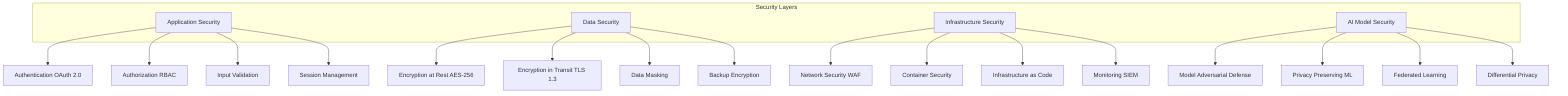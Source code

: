 graph TD
    subgraph "Security Layers"
        A[Application Security]
        B[Data Security]
        C[Infrastructure Security]
        D[AI Model Security]
    end
    
    A --> A1[Authentication OAuth 2.0]
    A --> A2[Authorization RBAC]
    A --> A3[Input Validation]
    A --> A4[Session Management]
    
    B --> B1[Encryption at Rest AES-256]
    B --> B2[Encryption in Transit TLS 1.3]
    B --> B3[Data Masking]
    B --> B4[Backup Encryption]
    
    C --> C1[Network Security WAF]
    C --> C2[Container Security]
    C --> C3[Infrastructure as Code]
    C --> C4[Monitoring SIEM]
    
    D --> D1[Model Adversarial Defense]
    D --> D2[Privacy Preserving ML]
    D --> D3[Federated Learning]
    D --> D4[Differential Privacy]